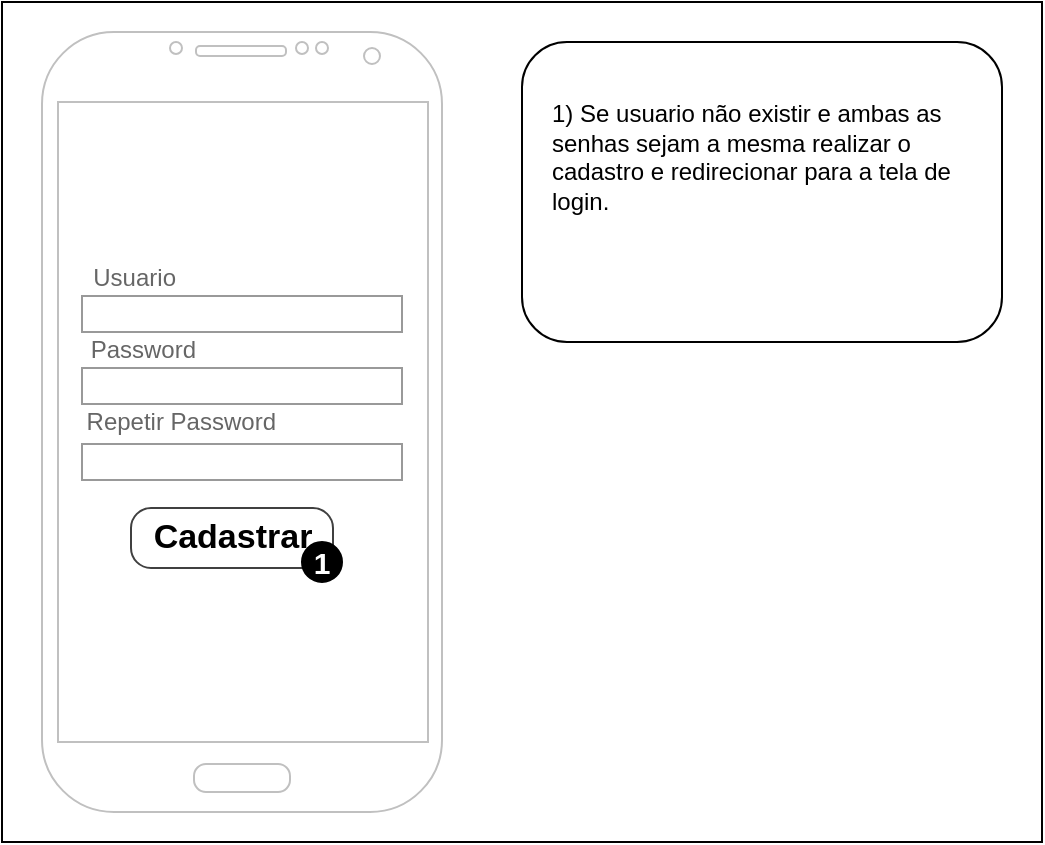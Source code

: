 <mxfile version="23.1.5" type="device">
  <diagram name="Page-1" id="bINPrWWKYaWzHOHRJIdD">
    <mxGraphModel dx="836" dy="539" grid="1" gridSize="10" guides="1" tooltips="1" connect="1" arrows="1" fold="1" page="1" pageScale="1" pageWidth="850" pageHeight="1100" math="0" shadow="0">
      <root>
        <mxCell id="0" />
        <mxCell id="1" parent="0" />
        <mxCell id="3ZL1Tjc2D25S1oqH2oYp-65" value="" style="rounded=0;whiteSpace=wrap;html=1;" vertex="1" parent="1">
          <mxGeometry x="160" y="60" width="520" height="420" as="geometry" />
        </mxCell>
        <mxCell id="3ZL1Tjc2D25S1oqH2oYp-3" value="" style="rounded=1;whiteSpace=wrap;html=1;" vertex="1" parent="1">
          <mxGeometry x="420" y="80" width="240" height="150" as="geometry" />
        </mxCell>
        <mxCell id="3ZL1Tjc2D25S1oqH2oYp-4" value="" style="verticalLabelPosition=bottom;verticalAlign=top;html=1;shadow=0;dashed=0;strokeWidth=1;shape=mxgraph.android.phone2;strokeColor=#c0c0c0;" vertex="1" parent="1">
          <mxGeometry x="180" y="75" width="200" height="390" as="geometry" />
        </mxCell>
        <mxCell id="3ZL1Tjc2D25S1oqH2oYp-41" value="&lt;br&gt;1) Se usuario não existir e ambas as senhas sejam a mesma realizar o cadastro e redirecionar para a tela de login.&lt;br&gt;&lt;br&gt;&lt;br&gt;&lt;div&gt;&lt;br&gt;&lt;/div&gt;" style="text;html=1;spacing=5;spacingTop=-20;whiteSpace=wrap;overflow=hidden;rounded=0;" vertex="1" parent="1">
          <mxGeometry x="430" y="105" width="220" height="345" as="geometry" />
        </mxCell>
        <mxCell id="3ZL1Tjc2D25S1oqH2oYp-99" value="Usuario" style="strokeWidth=1;shadow=0;dashed=0;align=center;html=1;shape=mxgraph.mockup.forms.anchor;align=right;spacingRight=2;fontColor=#666666;" vertex="1" parent="1">
          <mxGeometry x="200" y="189" width="50" height="18" as="geometry" />
        </mxCell>
        <mxCell id="3ZL1Tjc2D25S1oqH2oYp-100" value="" style="strokeWidth=1;shadow=0;dashed=0;align=center;html=1;shape=mxgraph.mockup.forms.rrect;fillColor=#ffffff;rSize=0;fontColor=#666666;align=left;spacingLeft=3;strokeColor=#999999;" vertex="1" parent="1">
          <mxGeometry x="200" y="207" width="160" height="18" as="geometry" />
        </mxCell>
        <mxCell id="3ZL1Tjc2D25S1oqH2oYp-101" value="Password" style="strokeWidth=1;shadow=0;dashed=0;align=center;html=1;shape=mxgraph.mockup.forms.anchor;align=right;spacingRight=2;fontColor=#666666;" vertex="1" parent="1">
          <mxGeometry x="210" y="225" width="50" height="18" as="geometry" />
        </mxCell>
        <mxCell id="3ZL1Tjc2D25S1oqH2oYp-102" value="" style="strokeWidth=1;shadow=0;dashed=0;align=center;html=1;shape=mxgraph.mockup.forms.rrect;fillColor=#ffffff;rSize=0;fontColor=#666666;align=left;spacingLeft=3;strokeColor=#999999;" vertex="1" parent="1">
          <mxGeometry x="200" y="281" width="160" height="18" as="geometry" />
        </mxCell>
        <mxCell id="3ZL1Tjc2D25S1oqH2oYp-103" value="Repetir Password" style="strokeWidth=1;shadow=0;dashed=0;align=center;html=1;shape=mxgraph.mockup.forms.anchor;align=right;spacingRight=2;fontColor=#666666;" vertex="1" parent="1">
          <mxGeometry x="250" y="261" width="50" height="18" as="geometry" />
        </mxCell>
        <mxCell id="3ZL1Tjc2D25S1oqH2oYp-104" value="" style="strokeWidth=1;shadow=0;dashed=0;align=center;html=1;shape=mxgraph.mockup.forms.rrect;fillColor=#ffffff;rSize=0;fontColor=#666666;align=left;spacingLeft=3;strokeColor=#999999;" vertex="1" parent="1">
          <mxGeometry x="200" y="243" width="160" height="18" as="geometry" />
        </mxCell>
        <mxCell id="3ZL1Tjc2D25S1oqH2oYp-110" value="Cadastrar" style="strokeWidth=1;shadow=0;dashed=0;align=center;html=1;shape=mxgraph.mockup.buttons.button;mainText=;buttonStyle=round;fontSize=17;fontStyle=1;whiteSpace=wrap;strokeColor=#404040;" vertex="1" parent="1">
          <mxGeometry x="224.5" y="313" width="101" height="30" as="geometry" />
        </mxCell>
        <mxCell id="3ZL1Tjc2D25S1oqH2oYp-111" value="&lt;b&gt;&lt;font color=&quot;#ffffff&quot; style=&quot;font-size: 15px;&quot;&gt;1&lt;/font&gt;&lt;/b&gt;" style="ellipse;whiteSpace=wrap;html=1;aspect=fixed;fillColor=#000000;" vertex="1" parent="1">
          <mxGeometry x="310" y="330" width="20" height="20" as="geometry" />
        </mxCell>
      </root>
    </mxGraphModel>
  </diagram>
</mxfile>
